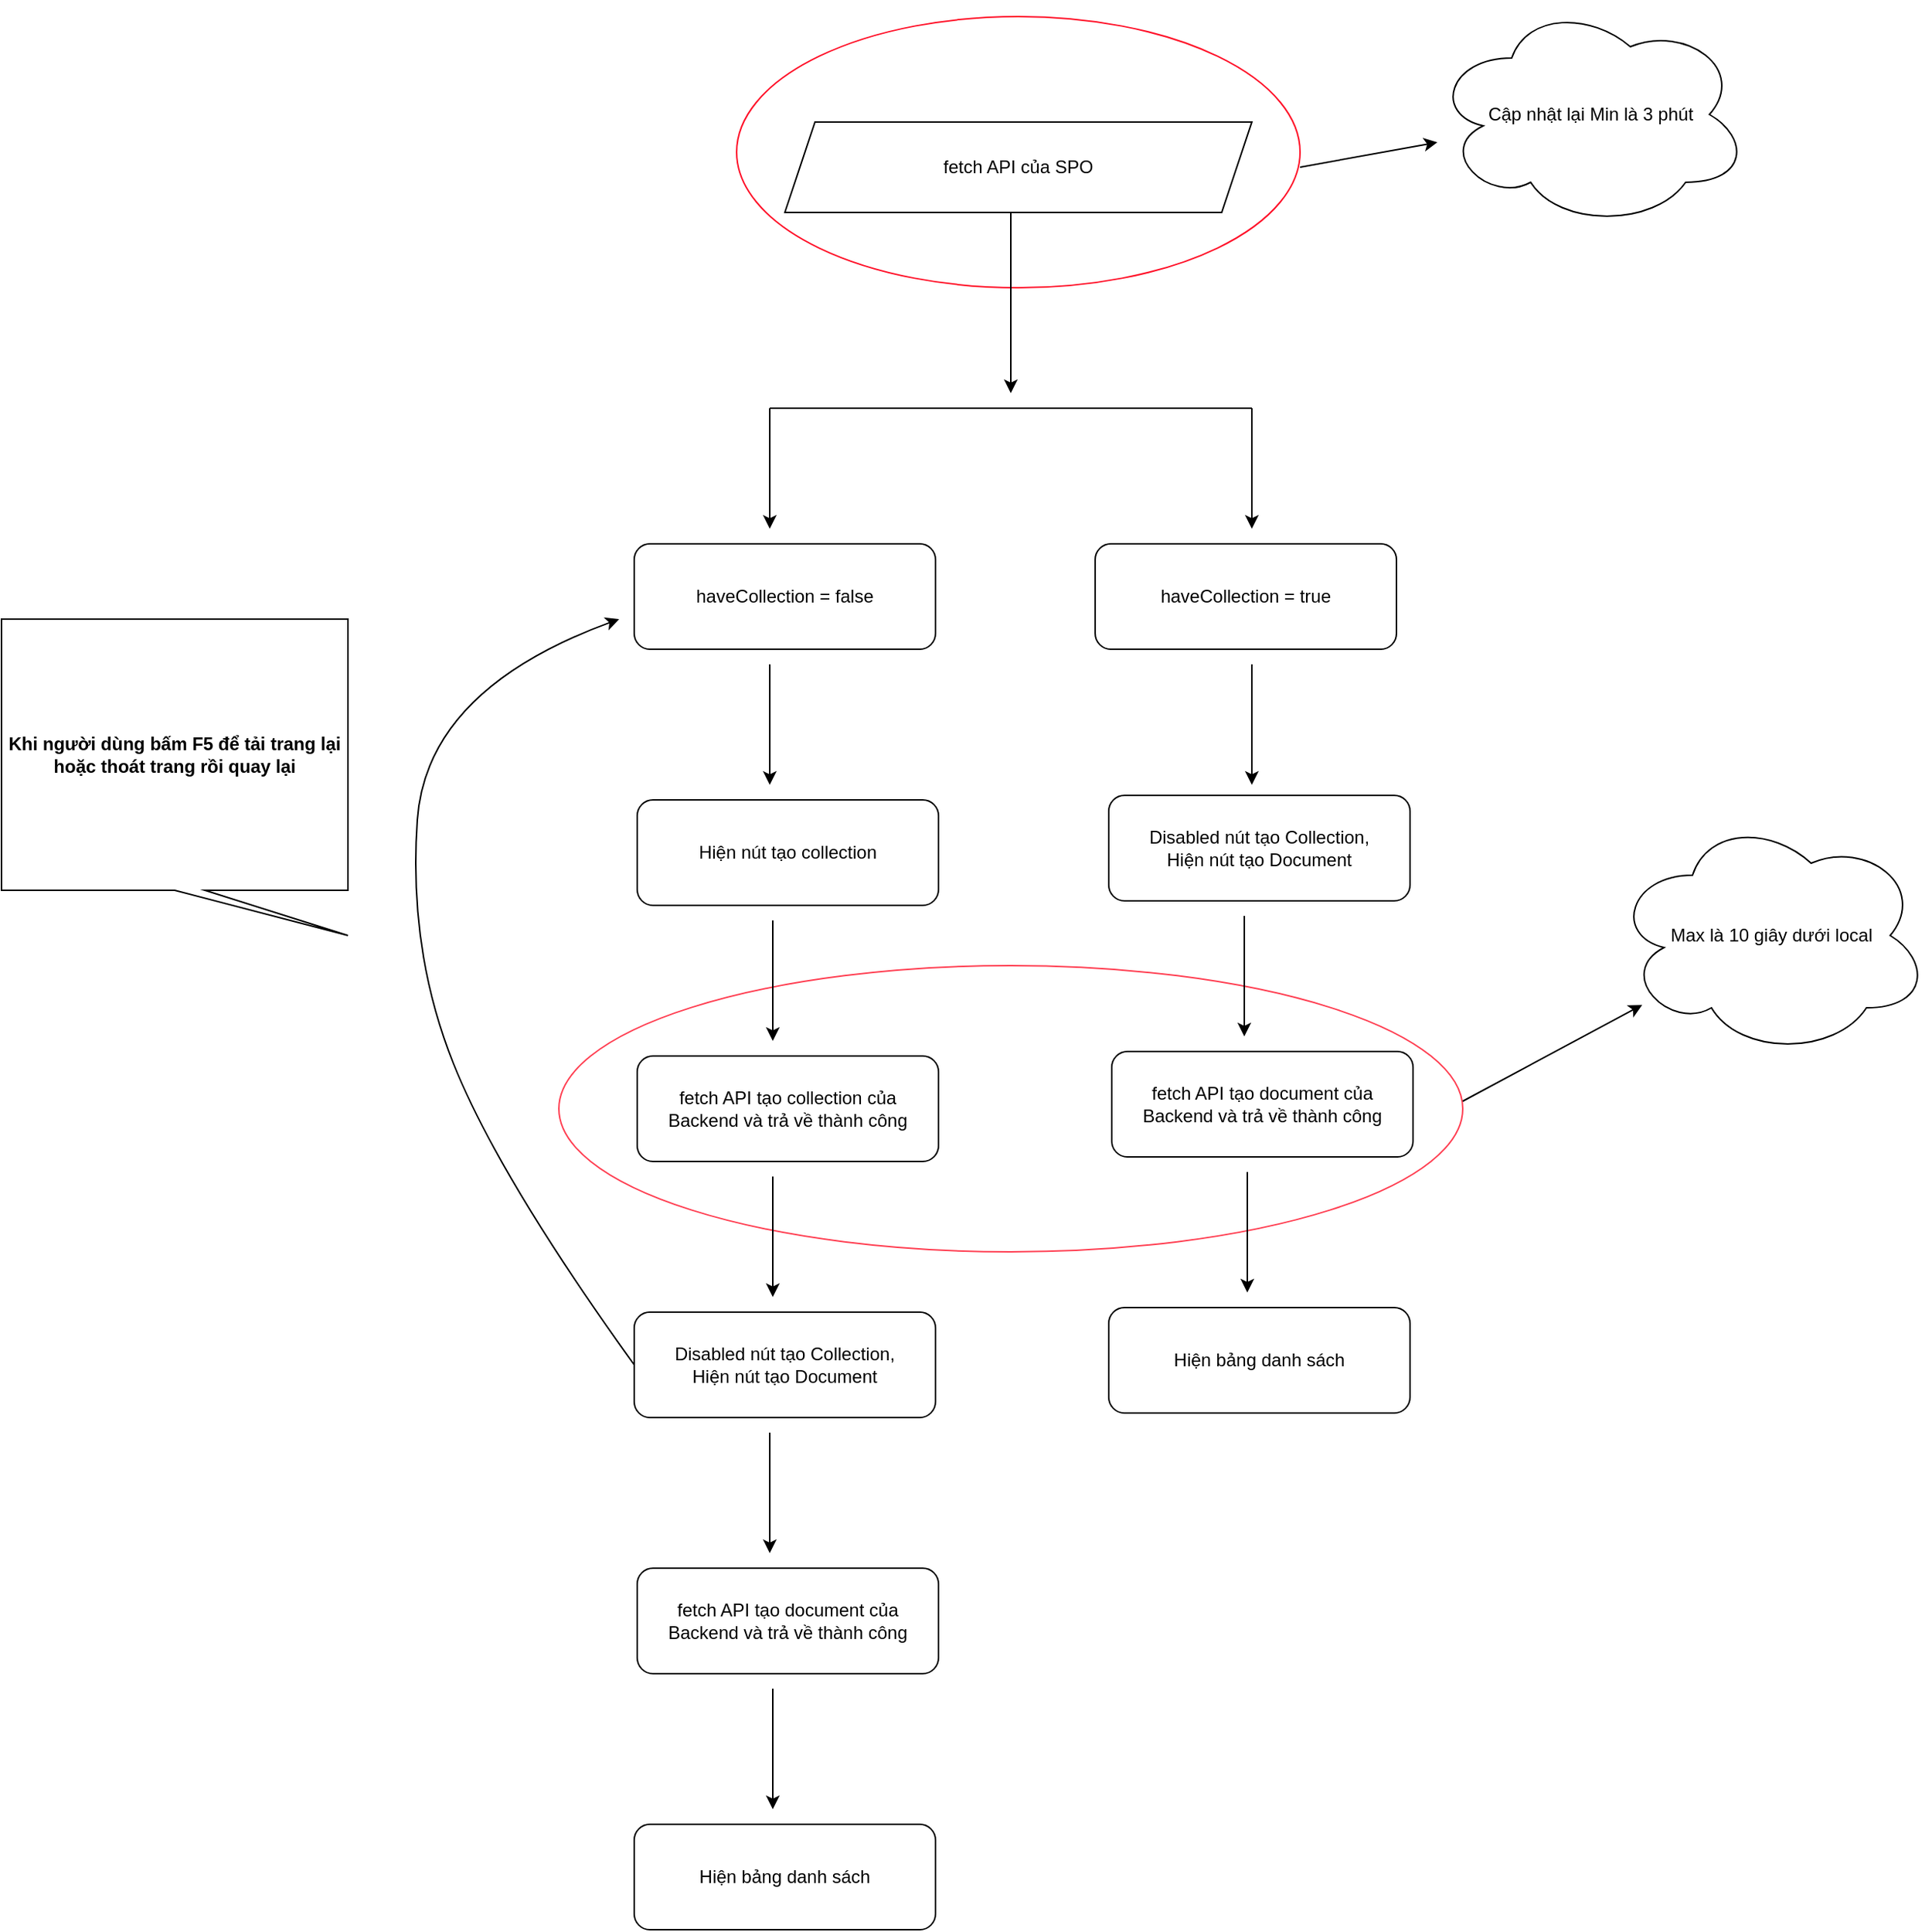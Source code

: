 <mxfile version="21.6.1" type="github">
  <diagram name="Trang-1" id="9uNla8lJPvLJIFsQynGL">
    <mxGraphModel dx="2427" dy="2034" grid="1" gridSize="10" guides="1" tooltips="1" connect="1" arrows="1" fold="1" page="1" pageScale="1" pageWidth="827" pageHeight="1169" math="0" shadow="0">
      <root>
        <mxCell id="0" />
        <mxCell id="1" parent="0" />
        <mxCell id="wxhAOORlcZy3Q7xVKLMm-31" value="" style="ellipse;whiteSpace=wrap;html=1;strokeColor=#FF122A;" vertex="1" parent="1">
          <mxGeometry x="178" y="-50" width="374" height="180" as="geometry" />
        </mxCell>
        <mxCell id="wxhAOORlcZy3Q7xVKLMm-28" value="" style="ellipse;whiteSpace=wrap;html=1;strokeColor=#FF4053;" vertex="1" parent="1">
          <mxGeometry x="60" y="580" width="600" height="190" as="geometry" />
        </mxCell>
        <mxCell id="wxhAOORlcZy3Q7xVKLMm-1" value="fetch API của SPO" style="shape=parallelogram;perimeter=parallelogramPerimeter;whiteSpace=wrap;html=1;fixedSize=1;" vertex="1" parent="1">
          <mxGeometry x="210" y="20" width="310" height="60" as="geometry" />
        </mxCell>
        <mxCell id="wxhAOORlcZy3Q7xVKLMm-2" value="" style="endArrow=classic;html=1;rounded=0;" edge="1" parent="1">
          <mxGeometry width="50" height="50" relative="1" as="geometry">
            <mxPoint x="360" y="80" as="sourcePoint" />
            <mxPoint x="360" y="200" as="targetPoint" />
          </mxGeometry>
        </mxCell>
        <mxCell id="wxhAOORlcZy3Q7xVKLMm-4" value="" style="endArrow=none;html=1;rounded=0;" edge="1" parent="1">
          <mxGeometry width="50" height="50" relative="1" as="geometry">
            <mxPoint x="200" y="210" as="sourcePoint" />
            <mxPoint x="520" y="210" as="targetPoint" />
          </mxGeometry>
        </mxCell>
        <mxCell id="wxhAOORlcZy3Q7xVKLMm-5" value="" style="endArrow=classic;html=1;rounded=0;" edge="1" parent="1">
          <mxGeometry width="50" height="50" relative="1" as="geometry">
            <mxPoint x="200" y="210" as="sourcePoint" />
            <mxPoint x="200" y="290" as="targetPoint" />
          </mxGeometry>
        </mxCell>
        <mxCell id="wxhAOORlcZy3Q7xVKLMm-6" value="" style="endArrow=classic;html=1;rounded=0;" edge="1" parent="1">
          <mxGeometry width="50" height="50" relative="1" as="geometry">
            <mxPoint x="520" y="210" as="sourcePoint" />
            <mxPoint x="520" y="290" as="targetPoint" />
          </mxGeometry>
        </mxCell>
        <mxCell id="wxhAOORlcZy3Q7xVKLMm-7" value="haveCollection = false" style="rounded=1;whiteSpace=wrap;html=1;" vertex="1" parent="1">
          <mxGeometry x="110" y="300" width="200" height="70" as="geometry" />
        </mxCell>
        <mxCell id="wxhAOORlcZy3Q7xVKLMm-8" value="haveCollection = true" style="rounded=1;whiteSpace=wrap;html=1;" vertex="1" parent="1">
          <mxGeometry x="416" y="300" width="200" height="70" as="geometry" />
        </mxCell>
        <mxCell id="wxhAOORlcZy3Q7xVKLMm-9" value="" style="endArrow=classic;html=1;rounded=0;" edge="1" parent="1">
          <mxGeometry width="50" height="50" relative="1" as="geometry">
            <mxPoint x="200" y="380" as="sourcePoint" />
            <mxPoint x="200" y="460" as="targetPoint" />
          </mxGeometry>
        </mxCell>
        <mxCell id="wxhAOORlcZy3Q7xVKLMm-10" value="" style="endArrow=classic;html=1;rounded=0;" edge="1" parent="1">
          <mxGeometry width="50" height="50" relative="1" as="geometry">
            <mxPoint x="520" y="380" as="sourcePoint" />
            <mxPoint x="520" y="460" as="targetPoint" />
          </mxGeometry>
        </mxCell>
        <mxCell id="wxhAOORlcZy3Q7xVKLMm-11" value="Hiện nút tạo collection" style="rounded=1;whiteSpace=wrap;html=1;" vertex="1" parent="1">
          <mxGeometry x="112" y="470" width="200" height="70" as="geometry" />
        </mxCell>
        <mxCell id="wxhAOORlcZy3Q7xVKLMm-12" value="" style="endArrow=classic;html=1;rounded=0;" edge="1" parent="1">
          <mxGeometry width="50" height="50" relative="1" as="geometry">
            <mxPoint x="202" y="550" as="sourcePoint" />
            <mxPoint x="202" y="630" as="targetPoint" />
          </mxGeometry>
        </mxCell>
        <mxCell id="wxhAOORlcZy3Q7xVKLMm-13" value="fetch API tạo collection của &lt;br&gt;Backend và trả về thành công" style="rounded=1;whiteSpace=wrap;html=1;" vertex="1" parent="1">
          <mxGeometry x="112" y="640" width="200" height="70" as="geometry" />
        </mxCell>
        <mxCell id="wxhAOORlcZy3Q7xVKLMm-14" value="" style="endArrow=classic;html=1;rounded=0;" edge="1" parent="1">
          <mxGeometry width="50" height="50" relative="1" as="geometry">
            <mxPoint x="202" y="720" as="sourcePoint" />
            <mxPoint x="202" y="800" as="targetPoint" />
          </mxGeometry>
        </mxCell>
        <mxCell id="wxhAOORlcZy3Q7xVKLMm-15" value="Disabled nút tạo Collection,&lt;br&gt;Hiện nút tạo Document" style="rounded=1;whiteSpace=wrap;html=1;" vertex="1" parent="1">
          <mxGeometry x="110" y="810" width="200" height="70" as="geometry" />
        </mxCell>
        <mxCell id="wxhAOORlcZy3Q7xVKLMm-16" value="" style="endArrow=classic;html=1;rounded=0;" edge="1" parent="1">
          <mxGeometry width="50" height="50" relative="1" as="geometry">
            <mxPoint x="200" y="890" as="sourcePoint" />
            <mxPoint x="200" y="970" as="targetPoint" />
          </mxGeometry>
        </mxCell>
        <mxCell id="wxhAOORlcZy3Q7xVKLMm-17" value="fetch API tạo document của&lt;br style=&quot;border-color: var(--border-color);&quot;&gt;Backend và trả về thành công" style="rounded=1;whiteSpace=wrap;html=1;" vertex="1" parent="1">
          <mxGeometry x="112" y="980" width="200" height="70" as="geometry" />
        </mxCell>
        <mxCell id="wxhAOORlcZy3Q7xVKLMm-18" value="" style="endArrow=classic;html=1;rounded=0;" edge="1" parent="1">
          <mxGeometry width="50" height="50" relative="1" as="geometry">
            <mxPoint x="202" y="1060" as="sourcePoint" />
            <mxPoint x="202" y="1140" as="targetPoint" />
          </mxGeometry>
        </mxCell>
        <mxCell id="wxhAOORlcZy3Q7xVKLMm-19" value="Hiện bảng danh sách" style="rounded=1;whiteSpace=wrap;html=1;" vertex="1" parent="1">
          <mxGeometry x="110" y="1150" width="200" height="70" as="geometry" />
        </mxCell>
        <mxCell id="wxhAOORlcZy3Q7xVKLMm-21" value="Disabled nút tạo Collection,&lt;br&gt;Hiện nút tạo Document" style="rounded=1;whiteSpace=wrap;html=1;" vertex="1" parent="1">
          <mxGeometry x="425" y="467" width="200" height="70" as="geometry" />
        </mxCell>
        <mxCell id="wxhAOORlcZy3Q7xVKLMm-22" value="" style="endArrow=classic;html=1;rounded=0;" edge="1" parent="1">
          <mxGeometry width="50" height="50" relative="1" as="geometry">
            <mxPoint x="515" y="547" as="sourcePoint" />
            <mxPoint x="515" y="627" as="targetPoint" />
          </mxGeometry>
        </mxCell>
        <mxCell id="wxhAOORlcZy3Q7xVKLMm-23" value="fetch API tạo document của&lt;br style=&quot;border-color: var(--border-color);&quot;&gt;Backend và trả về thành công" style="rounded=1;whiteSpace=wrap;html=1;" vertex="1" parent="1">
          <mxGeometry x="427" y="637" width="200" height="70" as="geometry" />
        </mxCell>
        <mxCell id="wxhAOORlcZy3Q7xVKLMm-24" value="" style="endArrow=classic;html=1;rounded=0;" edge="1" parent="1">
          <mxGeometry width="50" height="50" relative="1" as="geometry">
            <mxPoint x="517" y="717" as="sourcePoint" />
            <mxPoint x="517" y="797" as="targetPoint" />
          </mxGeometry>
        </mxCell>
        <mxCell id="wxhAOORlcZy3Q7xVKLMm-25" value="Hiện bảng danh sách" style="rounded=1;whiteSpace=wrap;html=1;" vertex="1" parent="1">
          <mxGeometry x="425" y="807" width="200" height="70" as="geometry" />
        </mxCell>
        <mxCell id="wxhAOORlcZy3Q7xVKLMm-26" value="" style="curved=1;endArrow=classic;html=1;rounded=0;exitX=0;exitY=0.5;exitDx=0;exitDy=0;" edge="1" parent="1" source="wxhAOORlcZy3Q7xVKLMm-15">
          <mxGeometry width="50" height="50" relative="1" as="geometry">
            <mxPoint x="60" y="710" as="sourcePoint" />
            <mxPoint x="100" y="350" as="targetPoint" />
            <Array as="points">
              <mxPoint x="20" y="720" />
              <mxPoint x="-40" y="570" />
              <mxPoint x="-28" y="397" />
            </Array>
          </mxGeometry>
        </mxCell>
        <mxCell id="wxhAOORlcZy3Q7xVKLMm-29" value="" style="endArrow=classic;html=1;rounded=0;" edge="1" parent="1" target="wxhAOORlcZy3Q7xVKLMm-30">
          <mxGeometry width="50" height="50" relative="1" as="geometry">
            <mxPoint x="660" y="670" as="sourcePoint" />
            <mxPoint x="820" y="600" as="targetPoint" />
            <Array as="points" />
          </mxGeometry>
        </mxCell>
        <mxCell id="wxhAOORlcZy3Q7xVKLMm-30" value="Max là 10 giây dưới local" style="ellipse;shape=cloud;whiteSpace=wrap;html=1;" vertex="1" parent="1">
          <mxGeometry x="760" y="480" width="210" height="160" as="geometry" />
        </mxCell>
        <mxCell id="wxhAOORlcZy3Q7xVKLMm-32" value="" style="endArrow=classic;html=1;rounded=0;" edge="1" parent="1" target="wxhAOORlcZy3Q7xVKLMm-33">
          <mxGeometry width="50" height="50" relative="1" as="geometry">
            <mxPoint x="552" y="50" as="sourcePoint" />
            <mxPoint x="700" y="50" as="targetPoint" />
          </mxGeometry>
        </mxCell>
        <mxCell id="wxhAOORlcZy3Q7xVKLMm-33" value="Cập nhật lại Min là 3 phút" style="ellipse;shape=cloud;whiteSpace=wrap;html=1;" vertex="1" parent="1">
          <mxGeometry x="640" y="-60" width="210" height="150" as="geometry" />
        </mxCell>
        <mxCell id="wxhAOORlcZy3Q7xVKLMm-34" value="&lt;b style=&quot;border-color: var(--border-color);&quot;&gt;Khi người dùng bấm F5 để tải trang lại hoặc thoát trang rồi quay lại&lt;/b&gt;" style="shape=callout;whiteSpace=wrap;html=1;perimeter=calloutPerimeter;position2=1;" vertex="1" parent="1">
          <mxGeometry x="-310" y="350" width="230" height="210" as="geometry" />
        </mxCell>
      </root>
    </mxGraphModel>
  </diagram>
</mxfile>
